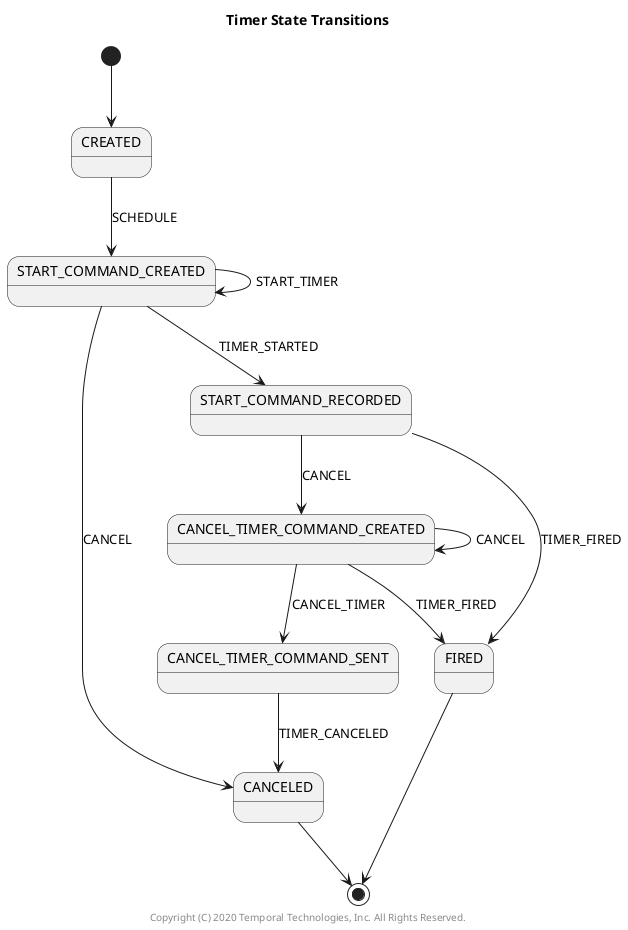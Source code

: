 ` Copyright (C) 2020 Temporal Technologies, Inc. All Rights Reserved.
`
` Copyright 2012-2016 Amazon.com, Inc. or its affiliates. All Rights Reserved.
`
` Modifications copyright (C) 2017 Uber Technologies, Inc.
`
` Licensed under the Apache License, Version 2.0 (the "License"). You may not
` use this file except in compliance with the License. A copy of the License is
` located at
`
` http://aws.amazon.com/apache2.0
`
` or in the "license" file accompanying this file. This file is distributed on
` an "AS IS" BASIS, WITHOUT WARRANTIES OR CONDITIONS OF ANY KIND, either
` express or implied. See the License for the specific language governing
` permissions and limitations under the License.

` PlantUML <plantuml.com> State Diagram.
` Generated from src/main/java/io/temporal/internal/statemachines/TimerStateMachine.java
` by io.temporal.internal.statemachines.CommandsGeneratePlantUMLStateDiagrams.


@startuml
title Timer State Transitions

[*] --> CREATED
CANCEL_TIMER_COMMAND_CREATED --> CANCEL_TIMER_COMMAND_CREATED: CANCEL
CANCEL_TIMER_COMMAND_CREATED --> CANCEL_TIMER_COMMAND_SENT: CANCEL_TIMER
CANCEL_TIMER_COMMAND_CREATED --> FIRED: TIMER_FIRED
CANCEL_TIMER_COMMAND_SENT --> CANCELED: TIMER_CANCELED
CREATED --> START_COMMAND_CREATED: SCHEDULE
START_COMMAND_CREATED --> START_COMMAND_CREATED: START_TIMER
START_COMMAND_CREATED --> START_COMMAND_RECORDED: TIMER_STARTED
START_COMMAND_CREATED --> CANCELED: CANCEL
START_COMMAND_RECORDED --> FIRED: TIMER_FIRED
START_COMMAND_RECORDED --> CANCEL_TIMER_COMMAND_CREATED: CANCEL
FIRED --> [*]
CANCELED --> [*]
center footer Copyright (C) 2020 Temporal Technologies, Inc. All Rights Reserved.
@enduml

